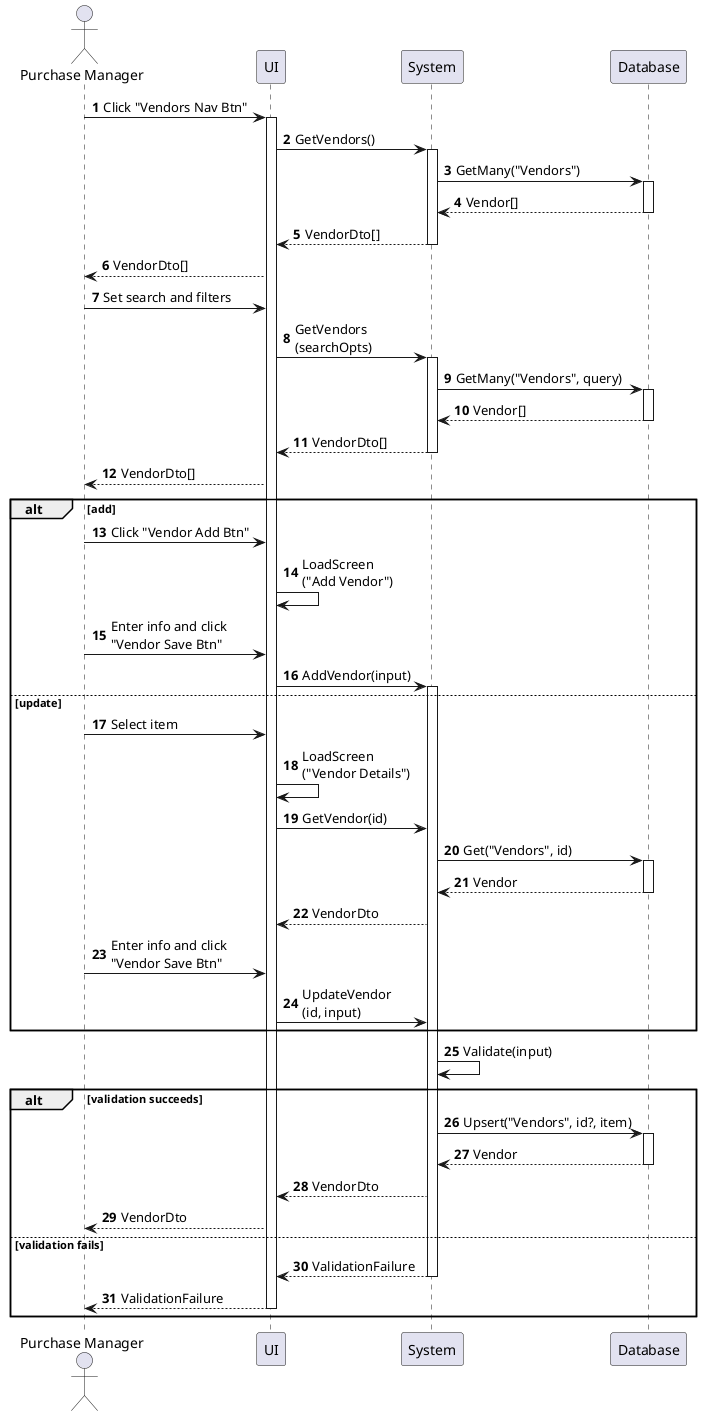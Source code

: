 @startuml vendor-enter
autonumber

actor "Purchase Manager" as a
participant UI as f
participant System as b
participant Database as d

a -> f : Click "Vendors Nav Btn"
activate f
f -> b : GetVendors()
activate b
b -> d : GetMany("Vendors")
activate d
return Vendor[]
return VendorDto[]
f --> a : VendorDto[]
a -> f : Set search and filters
f -> b : GetVendors\n(searchOpts)
activate b
b -> d : GetMany("Vendors", query)
activate d
return Vendor[]
return VendorDto[]
f --> a : VendorDto[]

alt add
    a -> f : Click "Vendor Add Btn"
    f -> f : LoadScreen\n("Add Vendor")
    a -> f : Enter info and click\n"Vendor Save Btn"
    f -> b : AddVendor(input)
    activate b
else update
    a -> f : Select item
    f -> f : LoadScreen\n("Vendor Details")
    f -> b : GetVendor(id)
    b -> d : Get("Vendors", id)
    activate d
    return Vendor
    b --> f : VendorDto
    a -> f : Enter info and click\n"Vendor Save Btn"
    f -> b : UpdateVendor\n(id, input)
end

b -> b : Validate(input)

alt validation succeeds
    b -> d : Upsert("Vendors", id?, item)
    activate d
    return Vendor
    b --> f : VendorDto
    f --> a : VendorDto
else validation fails
    return ValidationFailure
    return ValidationFailure
end
@enduml
